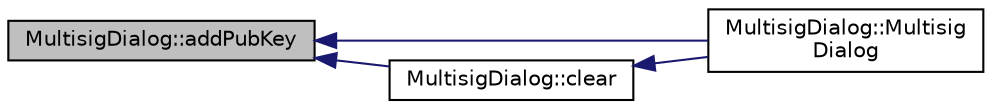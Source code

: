 digraph "MultisigDialog::addPubKey"
{
  edge [fontname="Helvetica",fontsize="10",labelfontname="Helvetica",labelfontsize="10"];
  node [fontname="Helvetica",fontsize="10",shape=record];
  rankdir="LR";
  Node95 [label="MultisigDialog::addPubKey",height=0.2,width=0.4,color="black", fillcolor="grey75", style="filled", fontcolor="black"];
  Node95 -> Node96 [dir="back",color="midnightblue",fontsize="10",style="solid",fontname="Helvetica"];
  Node96 [label="MultisigDialog::Multisig\lDialog",height=0.2,width=0.4,color="black", fillcolor="white", style="filled",URL="$d4/df4/class_multisig_dialog.html#af8ff2a9f6dc05a9468d955cb428c6474"];
  Node95 -> Node97 [dir="back",color="midnightblue",fontsize="10",style="solid",fontname="Helvetica"];
  Node97 [label="MultisigDialog::clear",height=0.2,width=0.4,color="black", fillcolor="white", style="filled",URL="$d4/df4/class_multisig_dialog.html#a3dcb9ec5716e12e4c018a67e789eb8c1"];
  Node97 -> Node96 [dir="back",color="midnightblue",fontsize="10",style="solid",fontname="Helvetica"];
}
